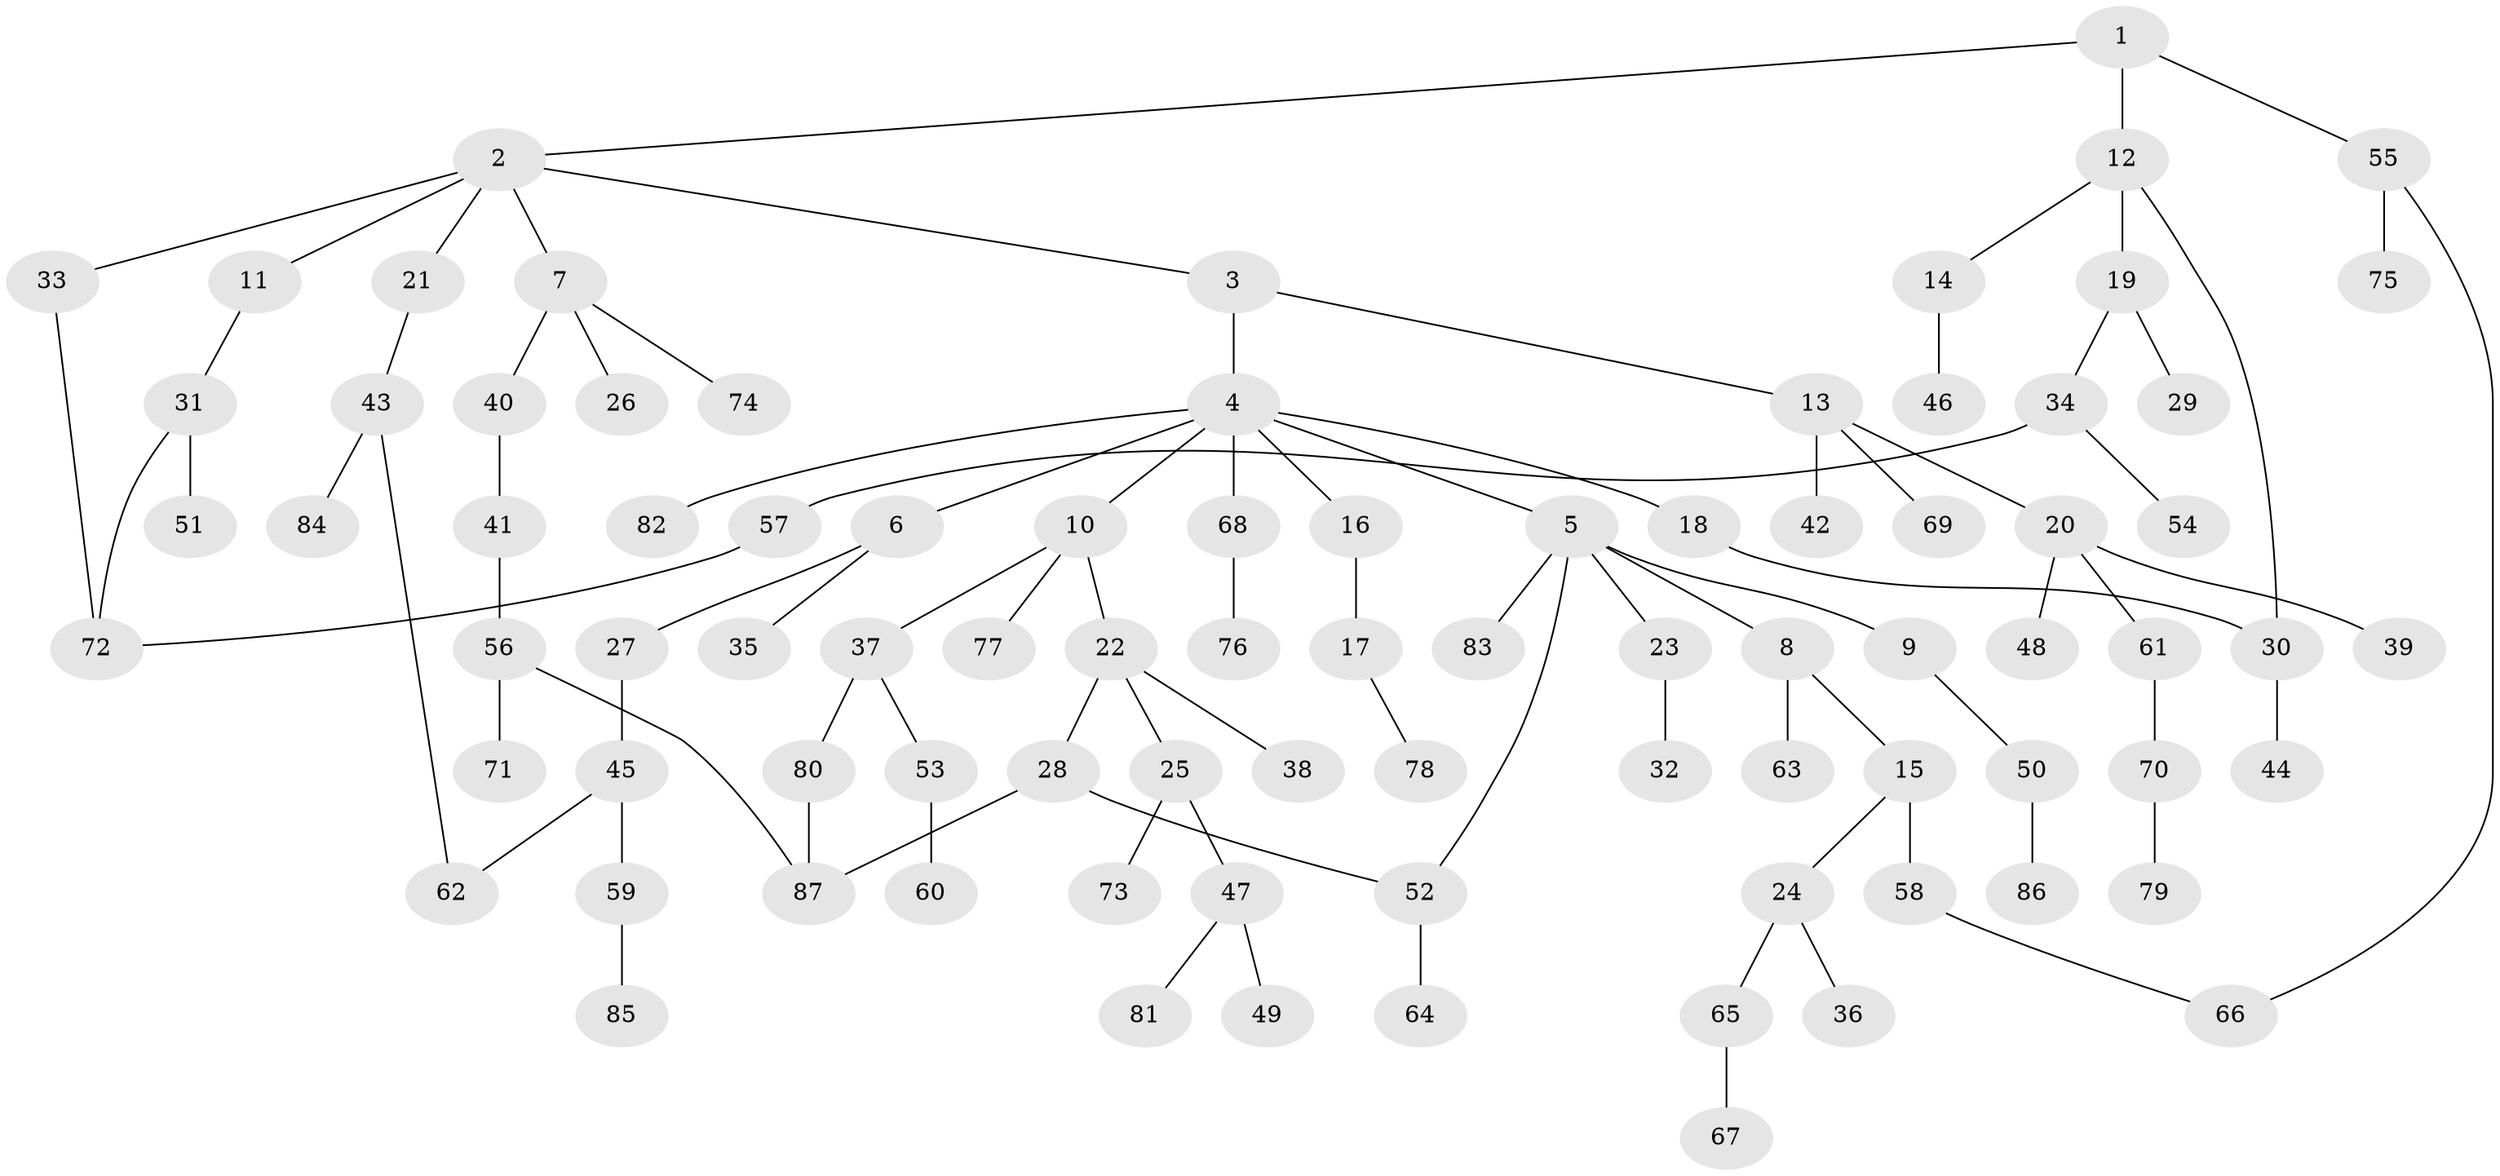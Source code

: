 // coarse degree distribution, {4: 0.057692307692307696, 2: 0.23076923076923078, 1: 0.5576923076923077, 5: 0.019230769230769232, 11: 0.019230769230769232, 12: 0.019230769230769232, 3: 0.09615384615384616}
// Generated by graph-tools (version 1.1) at 2025/44/03/04/25 21:44:34]
// undirected, 87 vertices, 94 edges
graph export_dot {
graph [start="1"]
  node [color=gray90,style=filled];
  1;
  2;
  3;
  4;
  5;
  6;
  7;
  8;
  9;
  10;
  11;
  12;
  13;
  14;
  15;
  16;
  17;
  18;
  19;
  20;
  21;
  22;
  23;
  24;
  25;
  26;
  27;
  28;
  29;
  30;
  31;
  32;
  33;
  34;
  35;
  36;
  37;
  38;
  39;
  40;
  41;
  42;
  43;
  44;
  45;
  46;
  47;
  48;
  49;
  50;
  51;
  52;
  53;
  54;
  55;
  56;
  57;
  58;
  59;
  60;
  61;
  62;
  63;
  64;
  65;
  66;
  67;
  68;
  69;
  70;
  71;
  72;
  73;
  74;
  75;
  76;
  77;
  78;
  79;
  80;
  81;
  82;
  83;
  84;
  85;
  86;
  87;
  1 -- 2;
  1 -- 12;
  1 -- 55;
  2 -- 3;
  2 -- 7;
  2 -- 11;
  2 -- 21;
  2 -- 33;
  3 -- 4;
  3 -- 13;
  4 -- 5;
  4 -- 6;
  4 -- 10;
  4 -- 16;
  4 -- 18;
  4 -- 68;
  4 -- 82;
  5 -- 8;
  5 -- 9;
  5 -- 23;
  5 -- 83;
  5 -- 52;
  6 -- 27;
  6 -- 35;
  7 -- 26;
  7 -- 40;
  7 -- 74;
  8 -- 15;
  8 -- 63;
  9 -- 50;
  10 -- 22;
  10 -- 37;
  10 -- 77;
  11 -- 31;
  12 -- 14;
  12 -- 19;
  12 -- 30;
  13 -- 20;
  13 -- 42;
  13 -- 69;
  14 -- 46;
  15 -- 24;
  15 -- 58;
  16 -- 17;
  17 -- 78;
  18 -- 30;
  19 -- 29;
  19 -- 34;
  20 -- 39;
  20 -- 48;
  20 -- 61;
  21 -- 43;
  22 -- 25;
  22 -- 28;
  22 -- 38;
  23 -- 32;
  24 -- 36;
  24 -- 65;
  25 -- 47;
  25 -- 73;
  27 -- 45;
  28 -- 52;
  28 -- 87;
  30 -- 44;
  31 -- 51;
  31 -- 72;
  33 -- 72;
  34 -- 54;
  34 -- 57;
  37 -- 53;
  37 -- 80;
  40 -- 41;
  41 -- 56;
  43 -- 62;
  43 -- 84;
  45 -- 59;
  45 -- 62;
  47 -- 49;
  47 -- 81;
  50 -- 86;
  52 -- 64;
  53 -- 60;
  55 -- 75;
  55 -- 66;
  56 -- 71;
  56 -- 87;
  57 -- 72;
  58 -- 66;
  59 -- 85;
  61 -- 70;
  65 -- 67;
  68 -- 76;
  70 -- 79;
  80 -- 87;
}
